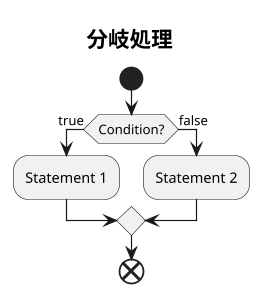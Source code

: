 @startuml
scale 1.2
title <size:18>分岐処理</size>

start
if (Condition?) then (true)
  :Statement 1;
else (false)
  :Statement 2;
endif
end

@enduml
